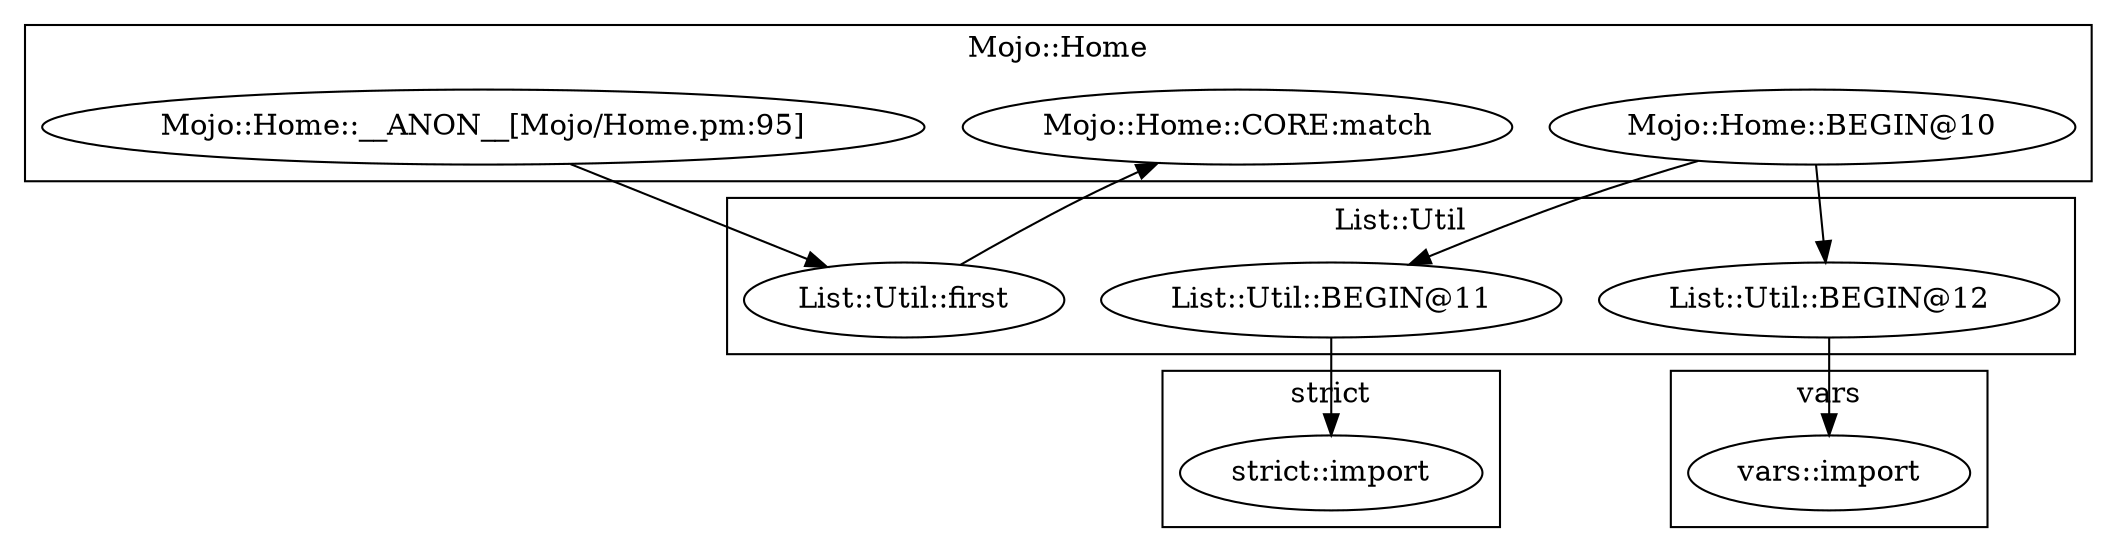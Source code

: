 digraph {
graph [overlap=false]
subgraph cluster_vars {
	label="vars";
	"vars::import";
}
subgraph cluster_strict {
	label="strict";
	"strict::import";
}
subgraph cluster_Mojo_Home {
	label="Mojo::Home";
	"Mojo::Home::CORE:match";
	"Mojo::Home::BEGIN@10";
	"Mojo::Home::__ANON__[Mojo/Home.pm:95]";
}
subgraph cluster_List_Util {
	label="List::Util";
	"List::Util::BEGIN@11";
	"List::Util::first";
	"List::Util::BEGIN@12";
}
"Mojo::Home::BEGIN@10" -> "List::Util::BEGIN@11";
"Mojo::Home::BEGIN@10" -> "List::Util::BEGIN@12";
"List::Util::first" -> "Mojo::Home::CORE:match";
"List::Util::BEGIN@12" -> "vars::import";
"Mojo::Home::__ANON__[Mojo/Home.pm:95]" -> "List::Util::first";
"List::Util::BEGIN@11" -> "strict::import";
}
